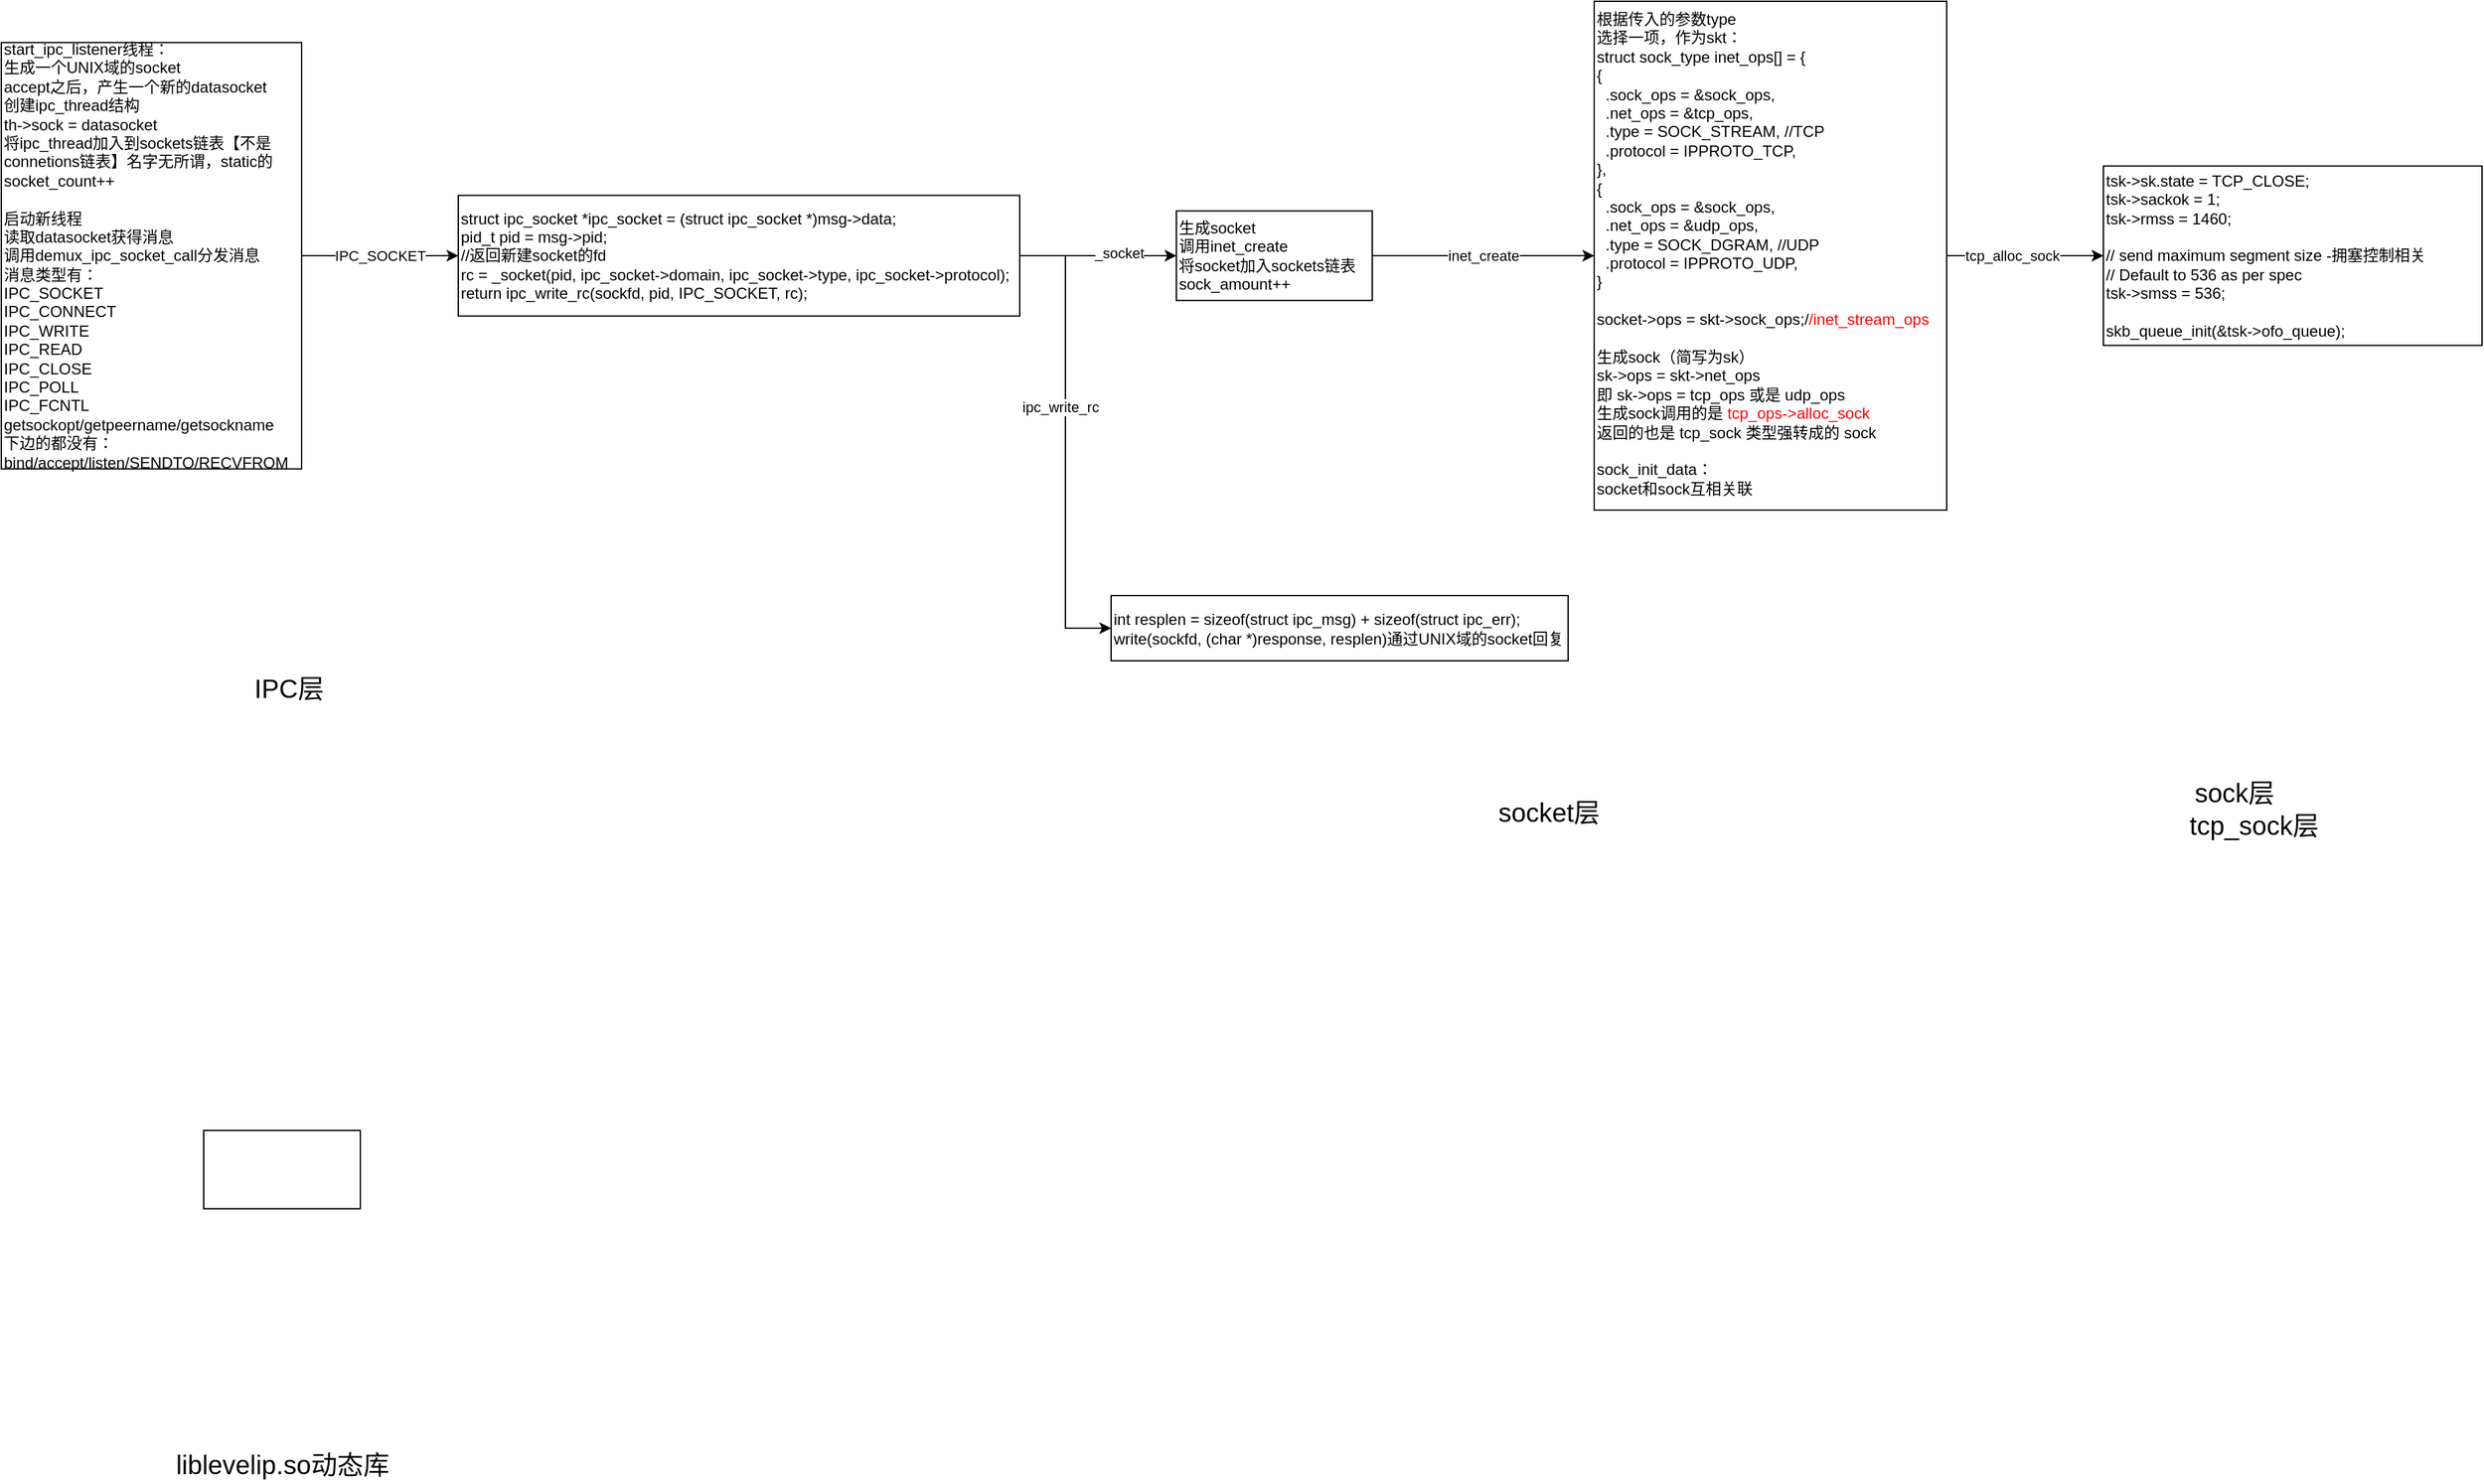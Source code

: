 <mxfile version="14.1.9" type="github">
  <diagram id="JkMtZPwAcen48O5Z7KO6" name="第 1 页">
    <mxGraphModel dx="2844" dy="1524" grid="1" gridSize="10" guides="1" tooltips="1" connect="1" arrows="1" fold="1" page="1" pageScale="1" pageWidth="827" pageHeight="1169" math="0" shadow="0">
      <root>
        <mxCell id="0" />
        <mxCell id="1" parent="0" />
        <mxCell id="h-AYutWAJ_S-bmYvBNu8-1" style="edgeStyle=orthogonalEdgeStyle;rounded=0;orthogonalLoop=1;jettySize=auto;html=1;exitX=1;exitY=0.5;exitDx=0;exitDy=0;" edge="1" parent="1" source="h-AYutWAJ_S-bmYvBNu8-3" target="h-AYutWAJ_S-bmYvBNu8-6">
          <mxGeometry relative="1" as="geometry">
            <Array as="points">
              <mxPoint x="1040" y="228.25" />
              <mxPoint x="1040" y="228.25" />
            </Array>
          </mxGeometry>
        </mxCell>
        <mxCell id="h-AYutWAJ_S-bmYvBNu8-2" value="inet_create" style="edgeLabel;html=1;align=center;verticalAlign=middle;resizable=0;points=[];" vertex="1" connectable="0" parent="h-AYutWAJ_S-bmYvBNu8-1">
          <mxGeometry x="-0.149" y="-1" relative="1" as="geometry">
            <mxPoint x="58" y="-1" as="offset" />
          </mxGeometry>
        </mxCell>
        <mxCell id="h-AYutWAJ_S-bmYvBNu8-3" value="生成socket&lt;br&gt;调用inet_create&lt;br&gt;将socket加入sockets链表&lt;br&gt;sock_amount++" style="rounded=0;whiteSpace=wrap;html=1;shadow=0;align=left;" vertex="1" parent="1">
          <mxGeometry x="930" y="193.69" width="150" height="68.62" as="geometry" />
        </mxCell>
        <mxCell id="h-AYutWAJ_S-bmYvBNu8-4" style="edgeStyle=orthogonalEdgeStyle;rounded=0;orthogonalLoop=1;jettySize=auto;html=1;entryX=0;entryY=0.5;entryDx=0;entryDy=0;" edge="1" parent="1" source="h-AYutWAJ_S-bmYvBNu8-6" target="h-AYutWAJ_S-bmYvBNu8-16">
          <mxGeometry relative="1" as="geometry" />
        </mxCell>
        <mxCell id="h-AYutWAJ_S-bmYvBNu8-5" value="tcp_alloc_sock" style="edgeLabel;html=1;align=center;verticalAlign=middle;resizable=0;points=[];" vertex="1" connectable="0" parent="h-AYutWAJ_S-bmYvBNu8-4">
          <mxGeometry x="-0.167" relative="1" as="geometry">
            <mxPoint as="offset" />
          </mxGeometry>
        </mxCell>
        <mxCell id="h-AYutWAJ_S-bmYvBNu8-6" value="根据传入的参数type&lt;br&gt;选择一项，作为skt：&lt;br&gt;&lt;div&gt;struct sock_type inet_ops[] = {&lt;/div&gt;&lt;div&gt;&lt;span&gt;   &lt;/span&gt;{&amp;nbsp;&lt;/div&gt;&lt;div&gt;&lt;span&gt;   &lt;/span&gt;&amp;nbsp; .sock_ops = &amp;amp;sock_ops,&lt;/div&gt;&lt;div&gt;&lt;span&gt;   &lt;/span&gt;&amp;nbsp; .net_ops = &amp;amp;tcp_ops,&lt;/div&gt;&lt;div&gt;&lt;span&gt;   &lt;/span&gt;&amp;nbsp; .type = SOCK_STREAM,&lt;span&gt;  &lt;/span&gt;//TCP&lt;/div&gt;&lt;div&gt;&lt;span&gt;   &lt;/span&gt;&amp;nbsp; .protocol = IPPROTO_TCP,&lt;/div&gt;&lt;div&gt;&lt;span&gt;   &lt;/span&gt;},&lt;/div&gt;&lt;div&gt;&lt;span&gt;   &lt;/span&gt;{&lt;/div&gt;&lt;div&gt;&lt;span&gt;   &lt;/span&gt;&amp;nbsp; .sock_ops = &amp;amp;sock_ops,&lt;/div&gt;&lt;div&gt;&lt;span&gt;   &lt;/span&gt;&amp;nbsp; .net_ops = &amp;amp;udp_ops,&lt;/div&gt;&lt;div&gt;&lt;span&gt;   &lt;/span&gt;&amp;nbsp; .type = SOCK_DGRAM,&lt;span&gt;  &lt;/span&gt;//UDP&lt;/div&gt;&lt;div&gt;&lt;span&gt;   &lt;/span&gt;&amp;nbsp; .protocol = IPPROTO_UDP,&lt;/div&gt;&lt;div&gt;&lt;span&gt;   &lt;/span&gt;}&lt;/div&gt;&lt;div&gt;&lt;br&gt;&lt;/div&gt;&lt;div&gt;socket-&amp;gt;ops = skt-&amp;gt;sock_ops;/&lt;font color=&quot;#ff0000&quot;&gt;/inet_stream_ops&lt;/font&gt;&lt;br&gt;&lt;/div&gt;&lt;div&gt;&lt;br&gt;&lt;/div&gt;&lt;div&gt;生成sock（简写为sk）&lt;/div&gt;&lt;div&gt;&lt;div&gt;sk-&amp;gt;ops = skt-&amp;gt;net_ops&lt;/div&gt;&lt;div&gt;即 sk-&amp;gt;ops = tcp_ops 或是 udp_ops&lt;/div&gt;&lt;/div&gt;&lt;div&gt;生成sock调用的是&lt;font color=&quot;#ff0000&quot;&gt;&amp;nbsp;&lt;span&gt;tcp_ops-&amp;gt;alloc_sock&lt;/span&gt;&lt;/font&gt;&lt;/div&gt;&lt;div&gt;返回的也是 tcp_sock 类型强转成的 sock&lt;/div&gt;&lt;div&gt;&lt;br&gt;&lt;/div&gt;&lt;div&gt;sock_init_data：&lt;br&gt;&lt;/div&gt;&lt;div&gt;socket和sock互相关联&lt;/div&gt;&lt;div&gt;&lt;br&gt;&lt;/div&gt;" style="rounded=0;whiteSpace=wrap;html=1;shadow=0;align=left;verticalAlign=top;" vertex="1" parent="1">
          <mxGeometry x="1250" y="33" width="270" height="390" as="geometry" />
        </mxCell>
        <mxCell id="h-AYutWAJ_S-bmYvBNu8-7" style="edgeStyle=orthogonalEdgeStyle;rounded=0;orthogonalLoop=1;jettySize=auto;html=1;entryX=0;entryY=0.5;entryDx=0;entryDy=0;" edge="1" parent="1" source="h-AYutWAJ_S-bmYvBNu8-9" target="h-AYutWAJ_S-bmYvBNu8-14">
          <mxGeometry relative="1" as="geometry" />
        </mxCell>
        <mxCell id="h-AYutWAJ_S-bmYvBNu8-8" value="IPC_SOCKET" style="edgeLabel;html=1;align=center;verticalAlign=middle;resizable=0;points=[];" vertex="1" connectable="0" parent="h-AYutWAJ_S-bmYvBNu8-7">
          <mxGeometry x="0.251" y="-4" relative="1" as="geometry">
            <mxPoint x="-15" y="-4" as="offset" />
          </mxGeometry>
        </mxCell>
        <mxCell id="h-AYutWAJ_S-bmYvBNu8-9" value="start_ipc_listener线程：&lt;br&gt;生成一个UNIX域的socket&lt;br&gt;accept之后，产生一个新的datasocket&lt;br&gt;创建ipc_thread结构&lt;br&gt;th-&amp;gt;sock = datasocket&lt;br&gt;将ipc_thread加入到sockets链表【不是connetions链表】名字无所谓，static的&lt;br&gt;socket_count++&lt;br&gt;&lt;br&gt;启动新线程&lt;br&gt;读取datasocket获得消息&lt;br&gt;调用demux_ipc_socket_call分发消息&lt;br&gt;消息类型有：&lt;br&gt;&lt;div&gt;IPC_SOCKET&lt;/div&gt;&lt;div&gt;IPC_CONNECT&lt;/div&gt;&lt;div&gt;IPC_WRITE&lt;/div&gt;&lt;div&gt;IPC_READ&lt;/div&gt;&lt;div&gt;IPC_CLOSE&lt;/div&gt;&lt;div&gt;IPC_POLL&lt;/div&gt;&lt;div&gt;IPC_FCNTL&lt;/div&gt;&lt;div&gt;getsockopt/getpeername/getsockname&lt;/div&gt;&lt;div&gt;下边的都没有：&lt;/div&gt;&lt;div&gt;bind/accept/listen/&lt;span&gt;SENDTO/&lt;/span&gt;&lt;span&gt;RECVFROM&lt;/span&gt;&lt;/div&gt;" style="rounded=0;whiteSpace=wrap;html=1;align=left;" vertex="1" parent="1">
          <mxGeometry x="30" y="64.63" width="230" height="326.75" as="geometry" />
        </mxCell>
        <mxCell id="h-AYutWAJ_S-bmYvBNu8-10" style="edgeStyle=orthogonalEdgeStyle;rounded=0;orthogonalLoop=1;jettySize=auto;html=1;" edge="1" parent="1" source="h-AYutWAJ_S-bmYvBNu8-14" target="h-AYutWAJ_S-bmYvBNu8-3">
          <mxGeometry relative="1" as="geometry" />
        </mxCell>
        <mxCell id="h-AYutWAJ_S-bmYvBNu8-11" value="_socket" style="edgeLabel;html=1;align=center;verticalAlign=middle;resizable=0;points=[];" vertex="1" connectable="0" parent="h-AYutWAJ_S-bmYvBNu8-10">
          <mxGeometry x="0.255" y="2" relative="1" as="geometry">
            <mxPoint as="offset" />
          </mxGeometry>
        </mxCell>
        <mxCell id="h-AYutWAJ_S-bmYvBNu8-12" style="edgeStyle=orthogonalEdgeStyle;rounded=0;orthogonalLoop=1;jettySize=auto;html=1;entryX=0;entryY=0.5;entryDx=0;entryDy=0;" edge="1" parent="1" source="h-AYutWAJ_S-bmYvBNu8-14" target="h-AYutWAJ_S-bmYvBNu8-15">
          <mxGeometry relative="1" as="geometry" />
        </mxCell>
        <mxCell id="h-AYutWAJ_S-bmYvBNu8-13" value="ipc_write_rc" style="edgeLabel;html=1;align=center;verticalAlign=middle;resizable=0;points=[];" vertex="1" connectable="0" parent="h-AYutWAJ_S-bmYvBNu8-12">
          <mxGeometry x="-0.151" y="-4" relative="1" as="geometry">
            <mxPoint as="offset" />
          </mxGeometry>
        </mxCell>
        <mxCell id="h-AYutWAJ_S-bmYvBNu8-14" value="&lt;span&gt;struct ipc_socket *ipc_socket = (struct ipc_socket *)msg-&amp;gt;data;&lt;/span&gt;&lt;br&gt;&lt;div&gt;&lt;span&gt; &lt;/span&gt;pid_t pid = msg-&amp;gt;pid;&lt;/div&gt;&lt;div&gt;&lt;span&gt; &lt;/span&gt;//返回新建socket的fd&lt;/div&gt;&lt;div&gt;&lt;span&gt; &lt;/span&gt;rc = _socket(pid, ipc_socket-&amp;gt;domain, ipc_socket-&amp;gt;type, ipc_socket-&amp;gt;protocol);&lt;/div&gt;&lt;div&gt;&lt;span&gt; &lt;/span&gt;return ipc_write_rc(sockfd, pid, IPC_SOCKET, rc);&lt;/div&gt;" style="rounded=0;whiteSpace=wrap;html=1;align=left;" vertex="1" parent="1">
          <mxGeometry x="380" y="181.75" width="430" height="92.5" as="geometry" />
        </mxCell>
        <mxCell id="h-AYutWAJ_S-bmYvBNu8-15" value="int resplen = sizeof(struct ipc_msg) + sizeof(struct ipc_err);&lt;br&gt;write(sockfd, (char *)response, resplen)通过UNIX域的socket回复" style="rounded=0;whiteSpace=wrap;html=1;align=left;" vertex="1" parent="1">
          <mxGeometry x="880" y="488.5" width="350" height="50" as="geometry" />
        </mxCell>
        <mxCell id="h-AYutWAJ_S-bmYvBNu8-16" value="&lt;div&gt;tsk-&amp;gt;sk.state = TCP_CLOSE;&lt;/div&gt;&lt;div&gt;tsk-&amp;gt;sackok = 1;&lt;/div&gt;&lt;div&gt;&lt;span&gt;tsk-&amp;gt;rmss = 1460;&lt;/span&gt;&lt;/div&gt;&lt;div&gt;&lt;br&gt;&lt;/div&gt;&lt;div&gt;&lt;span&gt; &lt;/span&gt;// send maximum segment size -拥塞控制相关&lt;/div&gt;&lt;div&gt;// Default to 536 as per spec&lt;/div&gt;&lt;div&gt;tsk-&amp;gt;smss = 536;&lt;/div&gt;&lt;div&gt;&lt;br&gt;&lt;/div&gt;&lt;div&gt;skb_queue_init(&amp;amp;tsk-&amp;gt;ofo_queue);&lt;/div&gt;" style="rounded=0;whiteSpace=wrap;html=1;align=left;" vertex="1" parent="1">
          <mxGeometry x="1640" y="159.25" width="290" height="137.5" as="geometry" />
        </mxCell>
        <mxCell id="h-AYutWAJ_S-bmYvBNu8-17" value="IPC层" style="text;html=1;align=center;verticalAlign=middle;resizable=0;points=[];autosize=1;fontSize=20;" vertex="1" parent="1">
          <mxGeometry x="215" y="543.5" width="70" height="30" as="geometry" />
        </mxCell>
        <mxCell id="h-AYutWAJ_S-bmYvBNu8-18" value="socket层" style="text;html=1;align=center;verticalAlign=middle;resizable=0;points=[];autosize=1;fontSize=20;" vertex="1" parent="1">
          <mxGeometry x="1170" y="638.5" width="90" height="30" as="geometry" />
        </mxCell>
        <mxCell id="h-AYutWAJ_S-bmYvBNu8-19" value="sock层" style="text;html=1;align=center;verticalAlign=middle;resizable=0;points=[];autosize=1;fontSize=20;" vertex="1" parent="1">
          <mxGeometry x="1700" y="623.5" width="80" height="30" as="geometry" />
        </mxCell>
        <mxCell id="h-AYutWAJ_S-bmYvBNu8-20" value="tcp_sock层" style="text;html=1;align=center;verticalAlign=middle;resizable=0;points=[];autosize=1;fontSize=20;" vertex="1" parent="1">
          <mxGeometry x="1700" y="648.5" width="110" height="30" as="geometry" />
        </mxCell>
        <mxCell id="h-AYutWAJ_S-bmYvBNu8-21" value="liblevelip.so动态库" style="text;html=1;align=center;verticalAlign=middle;resizable=0;points=[];autosize=1;fontSize=20;" vertex="1" parent="1">
          <mxGeometry x="155" y="1138.5" width="180" height="30" as="geometry" />
        </mxCell>
        <mxCell id="h-AYutWAJ_S-bmYvBNu8-22" value="" style="rounded=0;whiteSpace=wrap;html=1;" vertex="1" parent="1">
          <mxGeometry x="185" y="898.5" width="120" height="60" as="geometry" />
        </mxCell>
      </root>
    </mxGraphModel>
  </diagram>
</mxfile>
